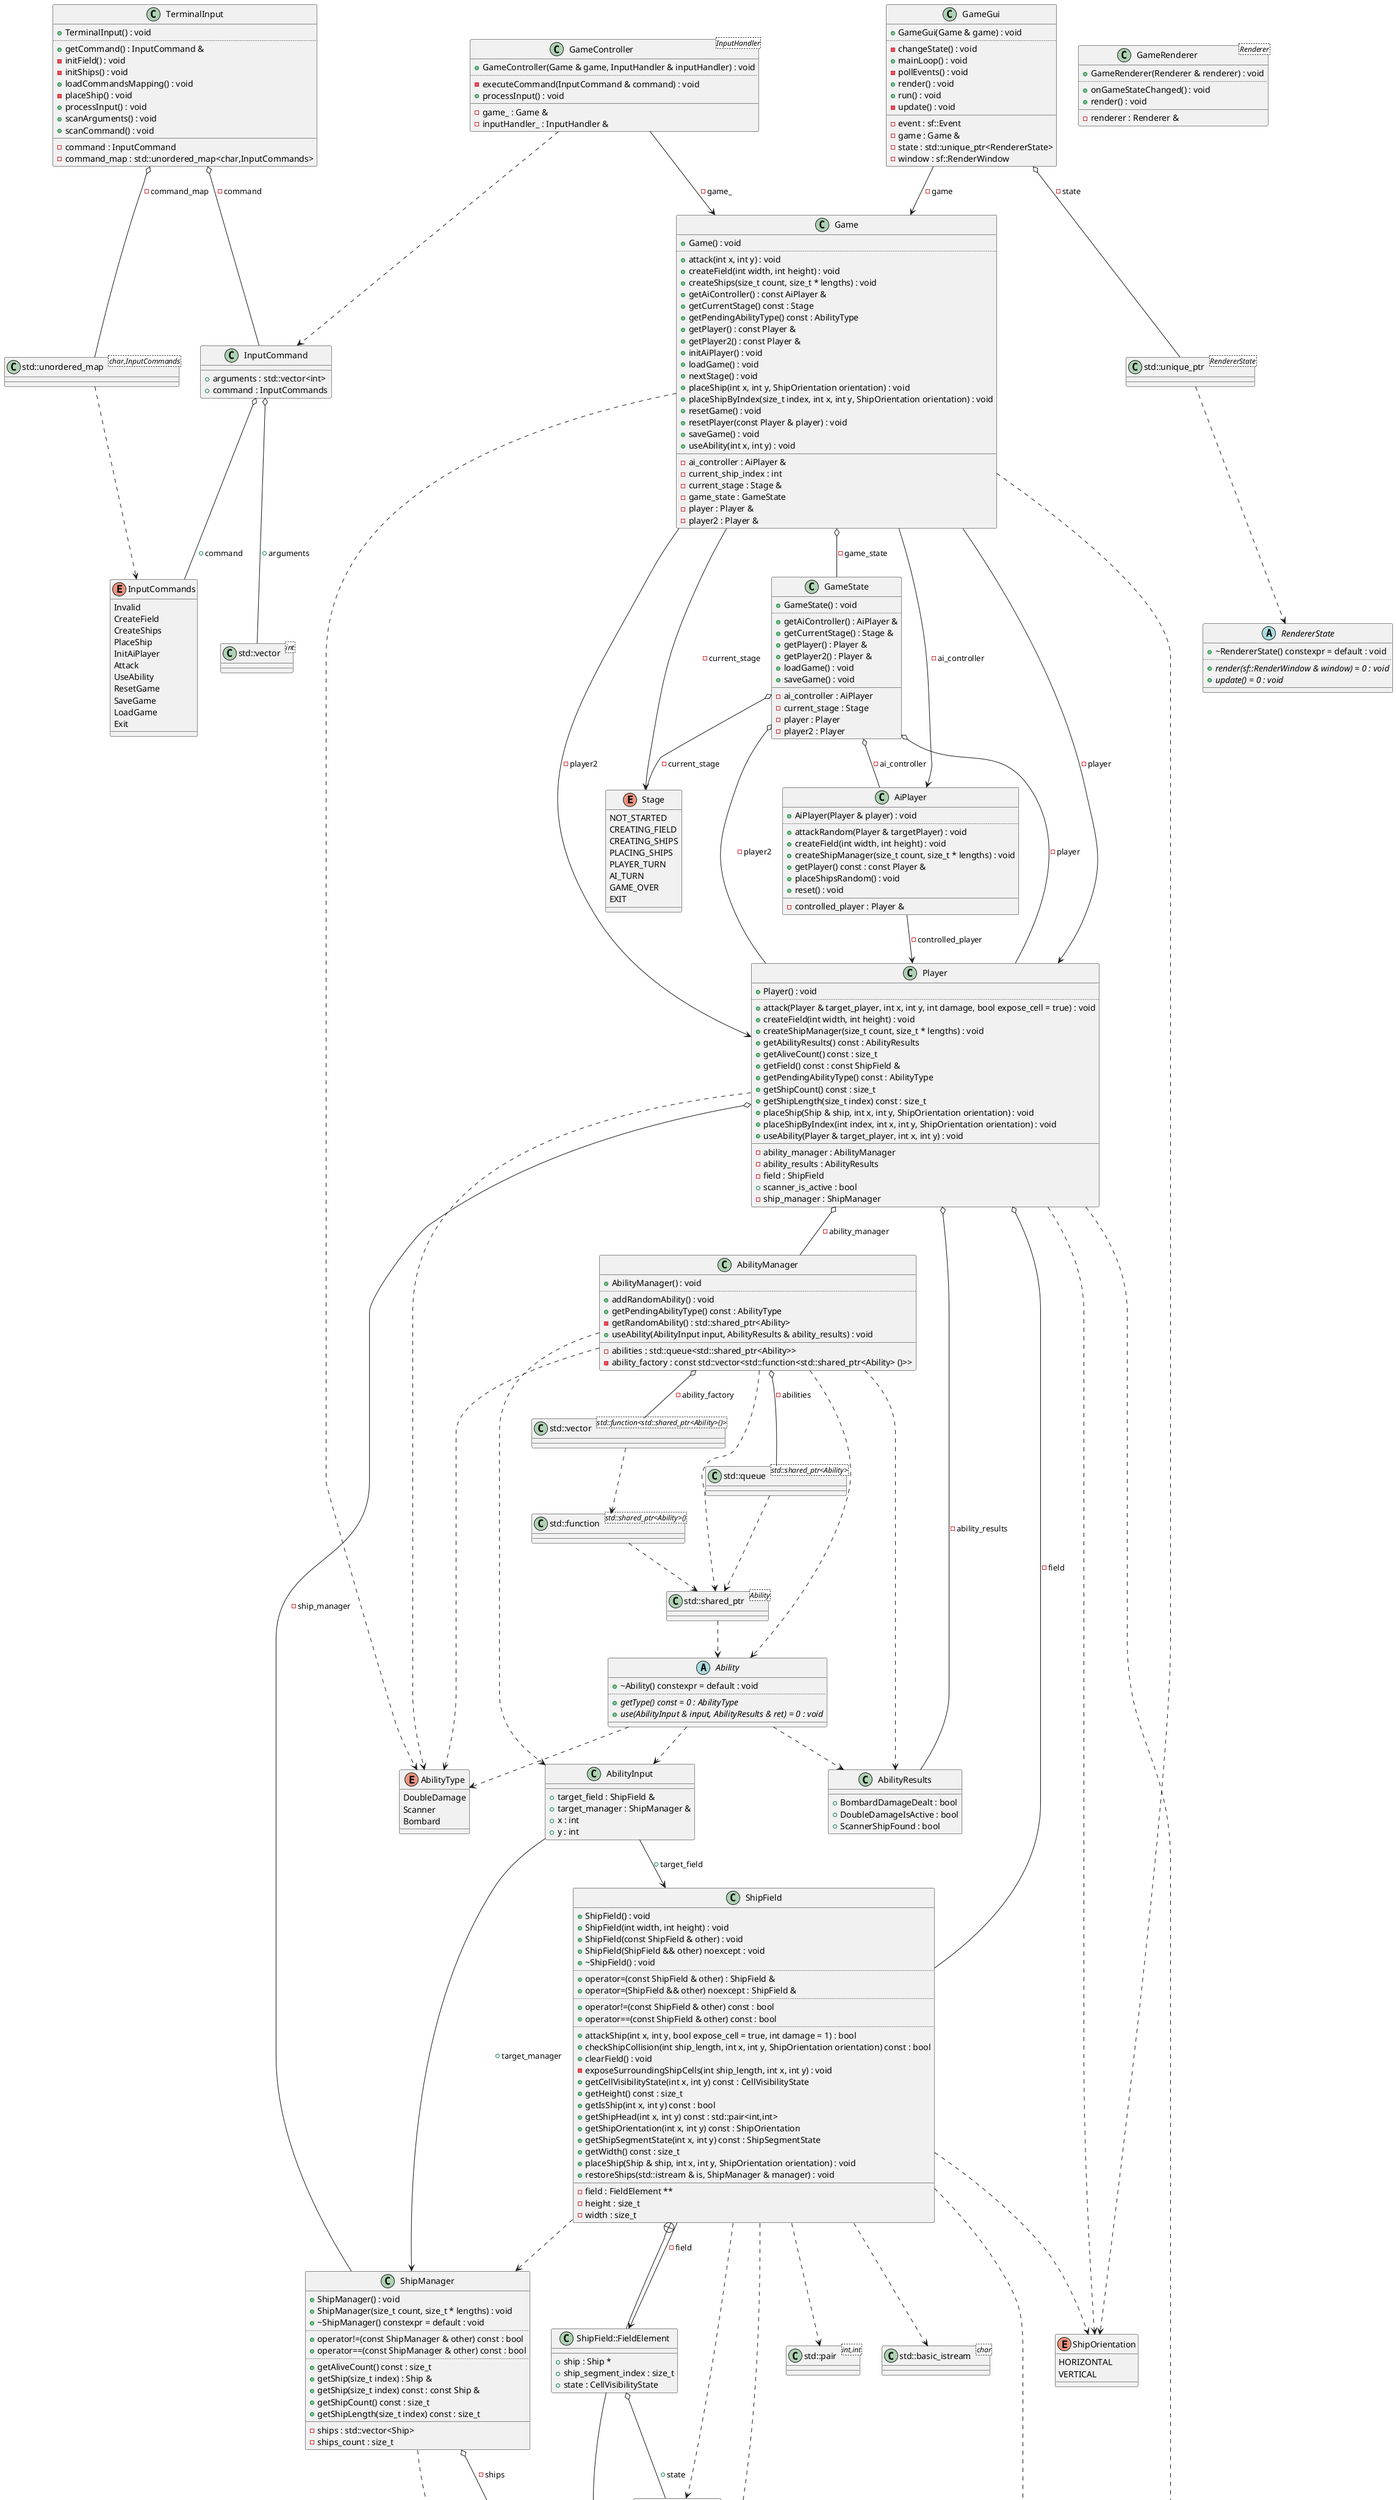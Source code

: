 @startuml
class "std::vector<Ship>" as C_0010668212532447068380
class C_0010668212532447068380 {
__
}
class "std::pair<int,int>" as C_0006524010458157121833
class C_0006524010458157121833 {
__
}
class "std::basic_istream<char>" as C_0005505409806480479128
class C_0005505409806480479128 {
__
}
class "std::shared_ptr<Ability>" as C_0012342435662910727844
class C_0012342435662910727844 {
__
}
class "std::queue<std::shared_ptr<Ability>>" as C_0008193623610420284737
class C_0008193623610420284737 {
__
}
class "std::function<std::shared_ptr<Ability>()>" as C_0014703876471129105020
class C_0014703876471129105020 {
__
}
class "std::vector<std::function<std::shared_ptr<Ability>()>>" as C_0010378818160678026980
class C_0010378818160678026980 {
__
}
class "std::vector<int>" as C_0009228492206209329687
class C_0009228492206209329687 {
__
}
class "std::unique_ptr<RendererState>" as C_0001291546338622865405
class C_0001291546338622865405 {
__
}
class "std::unordered_map<char,InputCommands>" as C_0014808004694673374516
class C_0014808004694673374516 {
__
}
enum "AbilityType" as C_0006740456236575953687
enum C_0006740456236575953687 {
DoubleDamage
Scanner
Bombard
}
enum "ShipSegmentState" as C_0014256742677139282670
enum C_0014256742677139282670 {
INTACT
DAMAGED
DESTROYED
}
enum "ShipOrientation" as C_0002579181642537833876
enum C_0002579181642537833876 {
HORIZONTAL
VERTICAL
}
enum "CellVisibilityState" as C_0003333043679234439357
enum C_0003333043679234439357 {
UNKNOWN
BLANK
SHIP
}
enum "Stage" as C_0001935036015363084261
enum C_0001935036015363084261 {
NOT_STARTED
CREATING_FIELD
CREATING_SHIPS
PLACING_SHIPS
PLAYER_TURN
AI_TURN
GAME_OVER
EXIT
}
class "Ship" as C_0014529657433315016423
class C_0014529657433315016423 {
+Ship(int length) : void
+Ship(const Ship & other) : void
+Ship(Ship && other) noexcept : void
+~Ship() : void
..
+operator=(const Ship & other) : Ship &
+operator=(Ship && other) noexcept : Ship &
..
+operator!=(const Ship & other) const : bool
+operator==(const Ship & other) const : bool
..
+getLength() const : size_t
+getSegmentHP(size_t index) const : int
+getSegmentState(size_t index) const : ShipSegmentState
+isAlive() const : bool
+takeDamage(size_t segment_index, int damage) : void
__
-health : size_t
-length : size_t
-segments : Segment *
}
class "Ship::Segment" as C_0000674658759292391449
class C_0000674658759292391449 {
__
+hp : int
+state : ShipSegmentState
}
class "ShipManager" as C_0017499122254539489506
class C_0017499122254539489506 {
+ShipManager() : void
+ShipManager(size_t count, size_t * lengths) : void
+~ShipManager() constexpr = default : void
..
+operator!=(const ShipManager & other) const : bool
+operator==(const ShipManager & other) const : bool
..
+getAliveCount() const : size_t
+getShip(size_t index) : Ship &
+getShip(size_t index) const : const Ship &
+getShipCount() const : size_t
+getShipLength(size_t index) const : size_t
__
-ships : std::vector<Ship>
-ships_count : size_t
}
class "ShipField" as C_0003843296779074973901
class C_0003843296779074973901 {
+ShipField() : void
+ShipField(int width, int height) : void
+ShipField(const ShipField & other) : void
+ShipField(ShipField && other) noexcept : void
+~ShipField() : void
..
+operator=(const ShipField & other) : ShipField &
+operator=(ShipField && other) noexcept : ShipField &
..
+operator!=(const ShipField & other) const : bool
+operator==(const ShipField & other) const : bool
..
+attackShip(int x, int y, bool expose_cell = true, int damage = 1) : bool
+checkShipCollision(int ship_length, int x, int y, ShipOrientation orientation) const : bool
+clearField() : void
-exposeSurroundingShipCells(int ship_length, int x, int y) : void
+getCellVisibilityState(int x, int y) const : CellVisibilityState
+getHeight() const : size_t
+getIsShip(int x, int y) const : bool
+getShipHead(int x, int y) const : std::pair<int,int>
+getShipOrientation(int x, int y) const : ShipOrientation
+getShipSegmentState(int x, int y) const : ShipSegmentState
+getWidth() const : size_t
+placeShip(Ship & ship, int x, int y, ShipOrientation orientation) : void
+restoreShips(std::istream & is, ShipManager & manager) : void
__
-field : FieldElement **
-height : size_t
-width : size_t
}
class "ShipField::FieldElement" as C_0000316359785794417378
class C_0000316359785794417378 {
__
+ship : Ship *
+ship_segment_index : size_t
+state : CellVisibilityState
}
class "AbilityResults" as C_0005219465313958275113
class C_0005219465313958275113 {
__
+BombardDamageDealt : bool
+DoubleDamageIsActive : bool
+ScannerShipFound : bool
}
class "AbilityInput" as C_0006255146489372148425
class C_0006255146489372148425 {
__
+target_field : ShipField &
+target_manager : ShipManager &
+x : int
+y : int
}
abstract "Ability" as C_0017635961848386255115
abstract C_0017635961848386255115 {
+~Ability() constexpr = default : void
..
{abstract} +getType() const = 0 : AbilityType
{abstract} +use(AbilityInput & input, AbilityResults & ret) = 0 : void
__
}
class "AbilityManager" as C_0002235219345516323367
class C_0002235219345516323367 {
+AbilityManager() : void
..
+addRandomAbility() : void
+getPendingAbilityType() const : AbilityType
-getRandomAbility() : std::shared_ptr<Ability>
+useAbility(AbilityInput input, AbilityResults & ability_results) : void
__
-abilities : std::queue<std::shared_ptr<Ability>>
-ability_factory : const std::vector<std::function<std::shared_ptr<Ability> ()>>
}
class "Player" as C_0003605716991605700936
class C_0003605716991605700936 {
+Player() : void
..
+attack(Player & target_player, int x, int y, int damage, bool expose_cell = true) : void
+createField(int width, int height) : void
+createShipManager(size_t count, size_t * lengths) : void
+getAbilityResults() const : AbilityResults
+getAliveCount() const : size_t
+getField() const : const ShipField &
+getPendingAbilityType() const : AbilityType
+getShipCount() const : size_t
+getShipLength(size_t index) const : size_t
+placeShip(Ship & ship, int x, int y, ShipOrientation orientation) : void
+placeShipByIndex(int index, int x, int y, ShipOrientation orientation) : void
+useAbility(Player & target_player, int x, int y) : void
__
-ability_manager : AbilityManager
-ability_results : AbilityResults
-field : ShipField
+scanner_is_active : bool
-ship_manager : ShipManager
}
class "AiPlayer" as C_0005644868336032600742
class C_0005644868336032600742 {
+AiPlayer(Player & player) : void
..
+attackRandom(Player & targetPlayer) : void
+createField(int width, int height) : void
+createShipManager(size_t count, size_t * lengths) : void
+getPlayer() const : const Player &
+placeShipsRandom() : void
+reset() : void
__
-controlled_player : Player &
}
class "GameState" as C_0004356735495323104445
class C_0004356735495323104445 {
+GameState() : void
..
+getAiController() : AiPlayer &
+getCurrentStage() : Stage &
+getPlayer() : Player &
+getPlayer2() : Player &
+loadGame() : void
+saveGame() : void
__
-ai_controller : AiPlayer
-current_stage : Stage
-player : Player
-player2 : Player
}
class "Game" as C_0017470460303031448044
class C_0017470460303031448044 {
+Game() : void
..
+attack(int x, int y) : void
+createField(int width, int height) : void
+createShips(size_t count, size_t * lengths) : void
+getAiController() : const AiPlayer &
+getCurrentStage() const : Stage
+getPendingAbilityType() const : AbilityType
+getPlayer() : const Player &
+getPlayer2() : const Player &
+initAiPlayer() : void
+loadGame() : void
+nextStage() : void
+placeShip(int x, int y, ShipOrientation orientation) : void
+placeShipByIndex(size_t index, int x, int y, ShipOrientation orientation) : void
+resetGame() : void
+resetPlayer(const Player & player) : void
+saveGame() : void
+useAbility(int x, int y) : void
__
-ai_controller : AiPlayer &
-current_ship_index : int
-current_stage : Stage &
-game_state : GameState
-player : Player &
-player2 : Player &
}
enum "InputCommands" as C_0015616200877727441448
enum C_0015616200877727441448 {
Invalid
CreateField
CreateShips
PlaceShip
InitAiPlayer
Attack
UseAbility
ResetGame
SaveGame
LoadGame
Exit
}
class "InputCommand" as C_0010946465140106035203
class C_0010946465140106035203 {
__
+arguments : std::vector<int>
+command : InputCommands
}
class "GameController<InputHandler>" as C_0003345951617376883214
class C_0003345951617376883214 {
+GameController(Game & game, InputHandler & inputHandler) : void
..
-executeCommand(InputCommand & command) : void
+processInput() : void
__
-game_ : Game &
-inputHandler_ : InputHandler &
}
abstract "RendererState" as C_0007936739686845891522
abstract C_0007936739686845891522 {
+~RendererState() constexpr = default : void
..
{abstract} +render(sf::RenderWindow & window) = 0 : void
{abstract} +update() = 0 : void
__
}
class "GameGui" as C_0007395642151187698177
class C_0007395642151187698177 {
+GameGui(Game & game) : void
..
-changeState() : void
+mainLoop() : void
-pollEvents() : void
+render() : void
+run() : void
-update() : void
__
-event : sf::Event
-game : Game &
-state : std::unique_ptr<RendererState>
-window : sf::RenderWindow
}
class "GameRenderer<Renderer>" as C_0004798759085349793178
class C_0004798759085349793178 {
+GameRenderer(Renderer & renderer) : void
..
+onGameStateChanged() : void
+render() : void
__
-renderer : Renderer &
}
class "TerminalInput" as C_0001203133041956536381
class C_0001203133041956536381 {
+TerminalInput() : void
..
+getCommand() : InputCommand &
-initField() : void
-initShips() : void
+loadCommandsMapping() : void
-placeShip() : void
+processInput() : void
+scanArguments() : void
+scanCommand() : void
__
-command : InputCommand
-command_map : std::unordered_map<char,InputCommands>
}
C_0010668212532447068380 ..> C_0014529657433315016423
C_0012342435662910727844 ..> C_0017635961848386255115
C_0008193623610420284737 ..> C_0012342435662910727844
C_0014703876471129105020 ..> C_0012342435662910727844
C_0010378818160678026980 ..> C_0014703876471129105020
C_0001291546338622865405 ..> C_0007936739686845891522
C_0014808004694673374516 ..> C_0015616200877727441448
C_0014529657433315016423 ..> C_0014256742677139282670
C_0014529657433315016423 --> C_0000674658759292391449 : -segments
C_0000674658759292391449 --+ C_0014529657433315016423
C_0000674658759292391449 o-- C_0014256742677139282670 : +state
C_0017499122254539489506 ..> C_0014529657433315016423
C_0017499122254539489506 o-- C_0010668212532447068380 : -ships
C_0003843296779074973901 ..> C_0002579181642537833876
C_0003843296779074973901 ..> C_0003333043679234439357
C_0003843296779074973901 ..> C_0014256742677139282670
C_0003843296779074973901 ..> C_0014529657433315016423
C_0003843296779074973901 ..> C_0006524010458157121833
C_0003843296779074973901 ..> C_0005505409806480479128
C_0003843296779074973901 ..> C_0017499122254539489506
C_0003843296779074973901 --> C_0000316359785794417378 : -field
C_0000316359785794417378 --+ C_0003843296779074973901
C_0000316359785794417378 o-- C_0003333043679234439357 : +state
C_0000316359785794417378 --> C_0014529657433315016423 : +ship
C_0006255146489372148425 --> C_0003843296779074973901 : +target_field
C_0006255146489372148425 --> C_0017499122254539489506 : +target_manager
C_0017635961848386255115 ..> C_0006255146489372148425
C_0017635961848386255115 ..> C_0005219465313958275113
C_0017635961848386255115 ..> C_0006740456236575953687
C_0002235219345516323367 ..> C_0012342435662910727844
C_0002235219345516323367 ..> C_0017635961848386255115
C_0002235219345516323367 ..> C_0006255146489372148425
C_0002235219345516323367 ..> C_0005219465313958275113
C_0002235219345516323367 ..> C_0006740456236575953687
C_0002235219345516323367 o-- C_0008193623610420284737 : -abilities
C_0002235219345516323367 o-- C_0010378818160678026980 : -ability_factory
C_0003605716991605700936 ..> C_0014529657433315016423
C_0003605716991605700936 ..> C_0002579181642537833876
C_0003605716991605700936 ..> C_0006740456236575953687
C_0003605716991605700936 o-- C_0017499122254539489506 : -ship_manager
C_0003605716991605700936 o-- C_0003843296779074973901 : -field
C_0003605716991605700936 o-- C_0002235219345516323367 : -ability_manager
C_0003605716991605700936 o-- C_0005219465313958275113 : -ability_results
C_0005644868336032600742 --> C_0003605716991605700936 : -controlled_player
C_0004356735495323104445 o-- C_0003605716991605700936 : -player
C_0004356735495323104445 o-- C_0003605716991605700936 : -player2
C_0004356735495323104445 o-- C_0005644868336032600742 : -ai_controller
C_0004356735495323104445 o-- C_0001935036015363084261 : -current_stage
C_0017470460303031448044 ..> C_0002579181642537833876
C_0017470460303031448044 ..> C_0006740456236575953687
C_0017470460303031448044 o-- C_0004356735495323104445 : -game_state
C_0017470460303031448044 --> C_0003605716991605700936 : -player
C_0017470460303031448044 --> C_0003605716991605700936 : -player2
C_0017470460303031448044 --> C_0005644868336032600742 : -ai_controller
C_0017470460303031448044 --> C_0001935036015363084261 : -current_stage
C_0010946465140106035203 o-- C_0015616200877727441448 : +command
C_0010946465140106035203 o-- C_0009228492206209329687 : +arguments
C_0003345951617376883214 ..> C_0010946465140106035203
C_0003345951617376883214 --> C_0017470460303031448044 : -game_
C_0007395642151187698177 --> C_0017470460303031448044 : -game
C_0007395642151187698177 o-- C_0001291546338622865405 : -state
C_0001203133041956536381 o-- C_0014808004694673374516 : -command_map
C_0001203133041956536381 o-- C_0010946465140106035203 : -command

'Generated with clang-uml, version 0.5.5
'LLVM version clang version 18.1.8
@enduml
